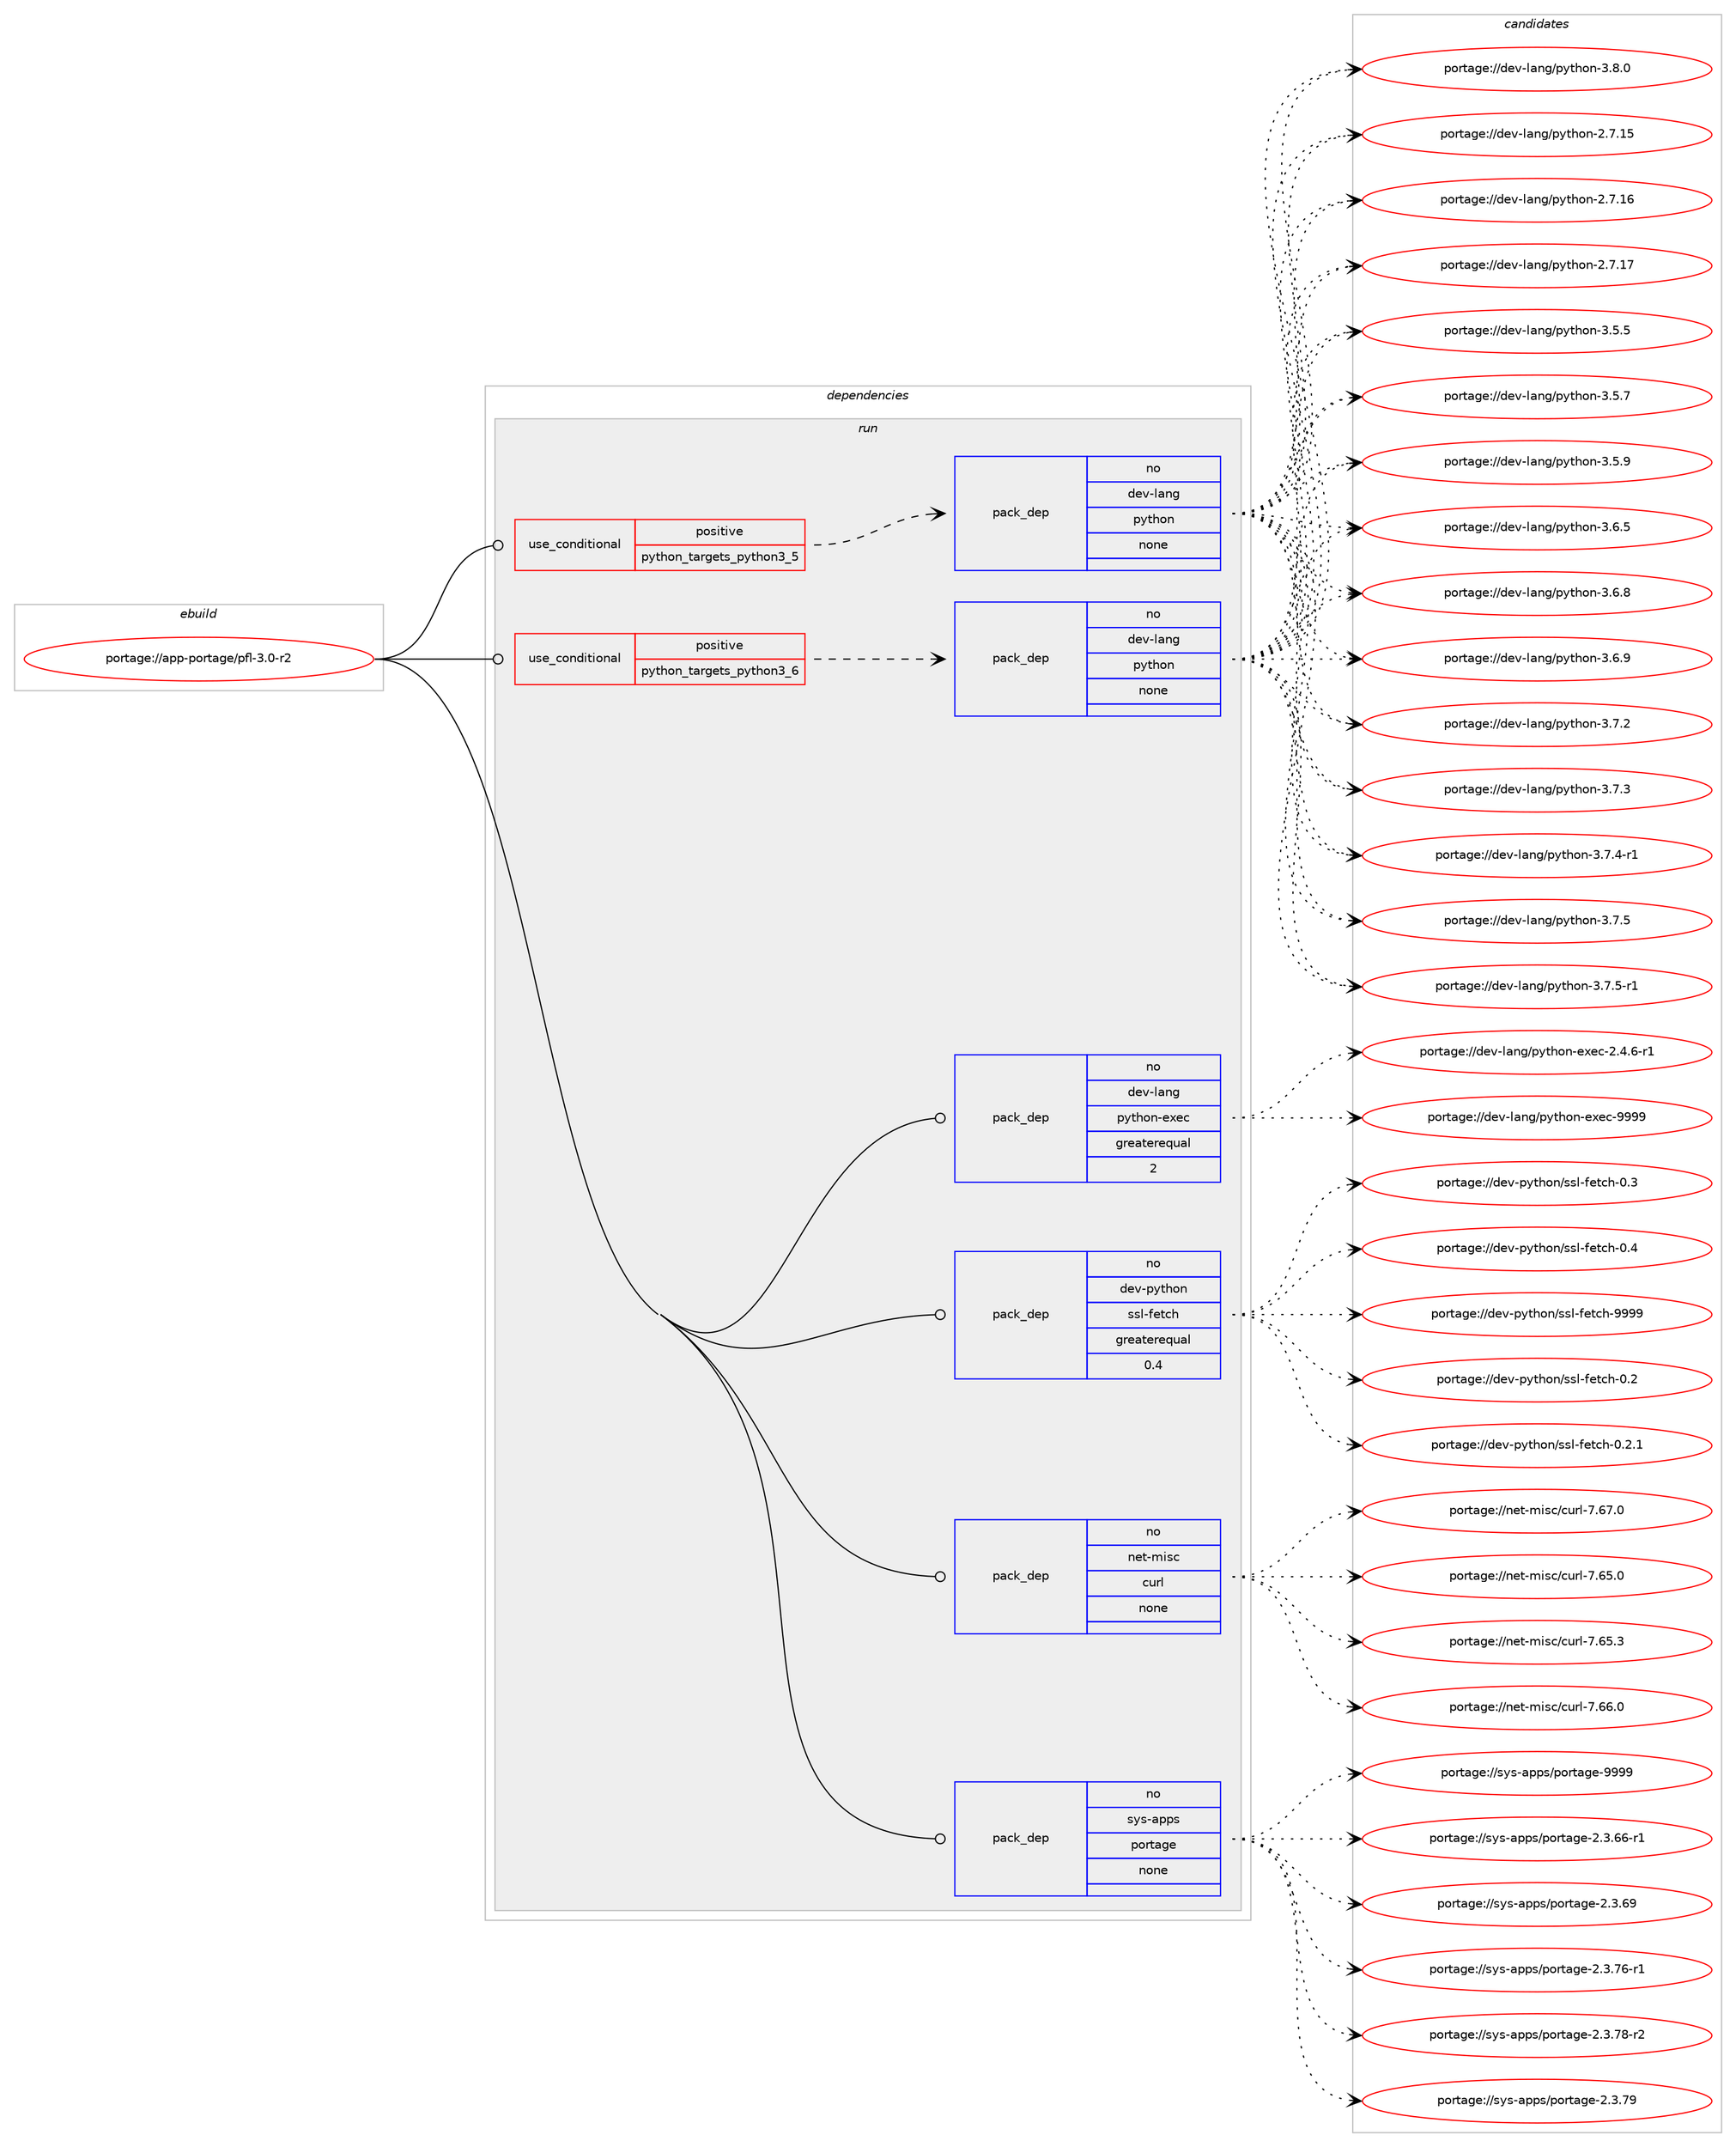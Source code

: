 digraph prolog {

# *************
# Graph options
# *************

newrank=true;
concentrate=true;
compound=true;
graph [rankdir=LR,fontname=Helvetica,fontsize=10,ranksep=1.5];#, ranksep=2.5, nodesep=0.2];
edge  [arrowhead=vee];
node  [fontname=Helvetica,fontsize=10];

# **********
# The ebuild
# **********

subgraph cluster_leftcol {
color=gray;
rank=same;
label=<<i>ebuild</i>>;
id [label="portage://app-portage/pfl-3.0-r2", color=red, width=4, href="../app-portage/pfl-3.0-r2.svg"];
}

# ****************
# The dependencies
# ****************

subgraph cluster_midcol {
color=gray;
label=<<i>dependencies</i>>;
subgraph cluster_compile {
fillcolor="#eeeeee";
style=filled;
label=<<i>compile</i>>;
}
subgraph cluster_compileandrun {
fillcolor="#eeeeee";
style=filled;
label=<<i>compile and run</i>>;
}
subgraph cluster_run {
fillcolor="#eeeeee";
style=filled;
label=<<i>run</i>>;
subgraph cond10352 {
dependency42042 [label=<<TABLE BORDER="0" CELLBORDER="1" CELLSPACING="0" CELLPADDING="4"><TR><TD ROWSPAN="3" CELLPADDING="10">use_conditional</TD></TR><TR><TD>positive</TD></TR><TR><TD>python_targets_python3_5</TD></TR></TABLE>>, shape=none, color=red];
subgraph pack30989 {
dependency42043 [label=<<TABLE BORDER="0" CELLBORDER="1" CELLSPACING="0" CELLPADDING="4" WIDTH="220"><TR><TD ROWSPAN="6" CELLPADDING="30">pack_dep</TD></TR><TR><TD WIDTH="110">no</TD></TR><TR><TD>dev-lang</TD></TR><TR><TD>python</TD></TR><TR><TD>none</TD></TR><TR><TD></TD></TR></TABLE>>, shape=none, color=blue];
}
dependency42042:e -> dependency42043:w [weight=20,style="dashed",arrowhead="vee"];
}
id:e -> dependency42042:w [weight=20,style="solid",arrowhead="odot"];
subgraph cond10353 {
dependency42044 [label=<<TABLE BORDER="0" CELLBORDER="1" CELLSPACING="0" CELLPADDING="4"><TR><TD ROWSPAN="3" CELLPADDING="10">use_conditional</TD></TR><TR><TD>positive</TD></TR><TR><TD>python_targets_python3_6</TD></TR></TABLE>>, shape=none, color=red];
subgraph pack30990 {
dependency42045 [label=<<TABLE BORDER="0" CELLBORDER="1" CELLSPACING="0" CELLPADDING="4" WIDTH="220"><TR><TD ROWSPAN="6" CELLPADDING="30">pack_dep</TD></TR><TR><TD WIDTH="110">no</TD></TR><TR><TD>dev-lang</TD></TR><TR><TD>python</TD></TR><TR><TD>none</TD></TR><TR><TD></TD></TR></TABLE>>, shape=none, color=blue];
}
dependency42044:e -> dependency42045:w [weight=20,style="dashed",arrowhead="vee"];
}
id:e -> dependency42044:w [weight=20,style="solid",arrowhead="odot"];
subgraph pack30991 {
dependency42046 [label=<<TABLE BORDER="0" CELLBORDER="1" CELLSPACING="0" CELLPADDING="4" WIDTH="220"><TR><TD ROWSPAN="6" CELLPADDING="30">pack_dep</TD></TR><TR><TD WIDTH="110">no</TD></TR><TR><TD>dev-lang</TD></TR><TR><TD>python-exec</TD></TR><TR><TD>greaterequal</TD></TR><TR><TD>2</TD></TR></TABLE>>, shape=none, color=blue];
}
id:e -> dependency42046:w [weight=20,style="solid",arrowhead="odot"];
subgraph pack30992 {
dependency42047 [label=<<TABLE BORDER="0" CELLBORDER="1" CELLSPACING="0" CELLPADDING="4" WIDTH="220"><TR><TD ROWSPAN="6" CELLPADDING="30">pack_dep</TD></TR><TR><TD WIDTH="110">no</TD></TR><TR><TD>dev-python</TD></TR><TR><TD>ssl-fetch</TD></TR><TR><TD>greaterequal</TD></TR><TR><TD>0.4</TD></TR></TABLE>>, shape=none, color=blue];
}
id:e -> dependency42047:w [weight=20,style="solid",arrowhead="odot"];
subgraph pack30993 {
dependency42048 [label=<<TABLE BORDER="0" CELLBORDER="1" CELLSPACING="0" CELLPADDING="4" WIDTH="220"><TR><TD ROWSPAN="6" CELLPADDING="30">pack_dep</TD></TR><TR><TD WIDTH="110">no</TD></TR><TR><TD>net-misc</TD></TR><TR><TD>curl</TD></TR><TR><TD>none</TD></TR><TR><TD></TD></TR></TABLE>>, shape=none, color=blue];
}
id:e -> dependency42048:w [weight=20,style="solid",arrowhead="odot"];
subgraph pack30994 {
dependency42049 [label=<<TABLE BORDER="0" CELLBORDER="1" CELLSPACING="0" CELLPADDING="4" WIDTH="220"><TR><TD ROWSPAN="6" CELLPADDING="30">pack_dep</TD></TR><TR><TD WIDTH="110">no</TD></TR><TR><TD>sys-apps</TD></TR><TR><TD>portage</TD></TR><TR><TD>none</TD></TR><TR><TD></TD></TR></TABLE>>, shape=none, color=blue];
}
id:e -> dependency42049:w [weight=20,style="solid",arrowhead="odot"];
}
}

# **************
# The candidates
# **************

subgraph cluster_choices {
rank=same;
color=gray;
label=<<i>candidates</i>>;

subgraph choice30989 {
color=black;
nodesep=1;
choiceportage10010111845108971101034711212111610411111045504655464953 [label="portage://dev-lang/python-2.7.15", color=red, width=4,href="../dev-lang/python-2.7.15.svg"];
choiceportage10010111845108971101034711212111610411111045504655464954 [label="portage://dev-lang/python-2.7.16", color=red, width=4,href="../dev-lang/python-2.7.16.svg"];
choiceportage10010111845108971101034711212111610411111045504655464955 [label="portage://dev-lang/python-2.7.17", color=red, width=4,href="../dev-lang/python-2.7.17.svg"];
choiceportage100101118451089711010347112121116104111110455146534653 [label="portage://dev-lang/python-3.5.5", color=red, width=4,href="../dev-lang/python-3.5.5.svg"];
choiceportage100101118451089711010347112121116104111110455146534655 [label="portage://dev-lang/python-3.5.7", color=red, width=4,href="../dev-lang/python-3.5.7.svg"];
choiceportage100101118451089711010347112121116104111110455146534657 [label="portage://dev-lang/python-3.5.9", color=red, width=4,href="../dev-lang/python-3.5.9.svg"];
choiceportage100101118451089711010347112121116104111110455146544653 [label="portage://dev-lang/python-3.6.5", color=red, width=4,href="../dev-lang/python-3.6.5.svg"];
choiceportage100101118451089711010347112121116104111110455146544656 [label="portage://dev-lang/python-3.6.8", color=red, width=4,href="../dev-lang/python-3.6.8.svg"];
choiceportage100101118451089711010347112121116104111110455146544657 [label="portage://dev-lang/python-3.6.9", color=red, width=4,href="../dev-lang/python-3.6.9.svg"];
choiceportage100101118451089711010347112121116104111110455146554650 [label="portage://dev-lang/python-3.7.2", color=red, width=4,href="../dev-lang/python-3.7.2.svg"];
choiceportage100101118451089711010347112121116104111110455146554651 [label="portage://dev-lang/python-3.7.3", color=red, width=4,href="../dev-lang/python-3.7.3.svg"];
choiceportage1001011184510897110103471121211161041111104551465546524511449 [label="portage://dev-lang/python-3.7.4-r1", color=red, width=4,href="../dev-lang/python-3.7.4-r1.svg"];
choiceportage100101118451089711010347112121116104111110455146554653 [label="portage://dev-lang/python-3.7.5", color=red, width=4,href="../dev-lang/python-3.7.5.svg"];
choiceportage1001011184510897110103471121211161041111104551465546534511449 [label="portage://dev-lang/python-3.7.5-r1", color=red, width=4,href="../dev-lang/python-3.7.5-r1.svg"];
choiceportage100101118451089711010347112121116104111110455146564648 [label="portage://dev-lang/python-3.8.0", color=red, width=4,href="../dev-lang/python-3.8.0.svg"];
dependency42043:e -> choiceportage10010111845108971101034711212111610411111045504655464953:w [style=dotted,weight="100"];
dependency42043:e -> choiceportage10010111845108971101034711212111610411111045504655464954:w [style=dotted,weight="100"];
dependency42043:e -> choiceportage10010111845108971101034711212111610411111045504655464955:w [style=dotted,weight="100"];
dependency42043:e -> choiceportage100101118451089711010347112121116104111110455146534653:w [style=dotted,weight="100"];
dependency42043:e -> choiceportage100101118451089711010347112121116104111110455146534655:w [style=dotted,weight="100"];
dependency42043:e -> choiceportage100101118451089711010347112121116104111110455146534657:w [style=dotted,weight="100"];
dependency42043:e -> choiceportage100101118451089711010347112121116104111110455146544653:w [style=dotted,weight="100"];
dependency42043:e -> choiceportage100101118451089711010347112121116104111110455146544656:w [style=dotted,weight="100"];
dependency42043:e -> choiceportage100101118451089711010347112121116104111110455146544657:w [style=dotted,weight="100"];
dependency42043:e -> choiceportage100101118451089711010347112121116104111110455146554650:w [style=dotted,weight="100"];
dependency42043:e -> choiceportage100101118451089711010347112121116104111110455146554651:w [style=dotted,weight="100"];
dependency42043:e -> choiceportage1001011184510897110103471121211161041111104551465546524511449:w [style=dotted,weight="100"];
dependency42043:e -> choiceportage100101118451089711010347112121116104111110455146554653:w [style=dotted,weight="100"];
dependency42043:e -> choiceportage1001011184510897110103471121211161041111104551465546534511449:w [style=dotted,weight="100"];
dependency42043:e -> choiceportage100101118451089711010347112121116104111110455146564648:w [style=dotted,weight="100"];
}
subgraph choice30990 {
color=black;
nodesep=1;
choiceportage10010111845108971101034711212111610411111045504655464953 [label="portage://dev-lang/python-2.7.15", color=red, width=4,href="../dev-lang/python-2.7.15.svg"];
choiceportage10010111845108971101034711212111610411111045504655464954 [label="portage://dev-lang/python-2.7.16", color=red, width=4,href="../dev-lang/python-2.7.16.svg"];
choiceportage10010111845108971101034711212111610411111045504655464955 [label="portage://dev-lang/python-2.7.17", color=red, width=4,href="../dev-lang/python-2.7.17.svg"];
choiceportage100101118451089711010347112121116104111110455146534653 [label="portage://dev-lang/python-3.5.5", color=red, width=4,href="../dev-lang/python-3.5.5.svg"];
choiceportage100101118451089711010347112121116104111110455146534655 [label="portage://dev-lang/python-3.5.7", color=red, width=4,href="../dev-lang/python-3.5.7.svg"];
choiceportage100101118451089711010347112121116104111110455146534657 [label="portage://dev-lang/python-3.5.9", color=red, width=4,href="../dev-lang/python-3.5.9.svg"];
choiceportage100101118451089711010347112121116104111110455146544653 [label="portage://dev-lang/python-3.6.5", color=red, width=4,href="../dev-lang/python-3.6.5.svg"];
choiceportage100101118451089711010347112121116104111110455146544656 [label="portage://dev-lang/python-3.6.8", color=red, width=4,href="../dev-lang/python-3.6.8.svg"];
choiceportage100101118451089711010347112121116104111110455146544657 [label="portage://dev-lang/python-3.6.9", color=red, width=4,href="../dev-lang/python-3.6.9.svg"];
choiceportage100101118451089711010347112121116104111110455146554650 [label="portage://dev-lang/python-3.7.2", color=red, width=4,href="../dev-lang/python-3.7.2.svg"];
choiceportage100101118451089711010347112121116104111110455146554651 [label="portage://dev-lang/python-3.7.3", color=red, width=4,href="../dev-lang/python-3.7.3.svg"];
choiceportage1001011184510897110103471121211161041111104551465546524511449 [label="portage://dev-lang/python-3.7.4-r1", color=red, width=4,href="../dev-lang/python-3.7.4-r1.svg"];
choiceportage100101118451089711010347112121116104111110455146554653 [label="portage://dev-lang/python-3.7.5", color=red, width=4,href="../dev-lang/python-3.7.5.svg"];
choiceportage1001011184510897110103471121211161041111104551465546534511449 [label="portage://dev-lang/python-3.7.5-r1", color=red, width=4,href="../dev-lang/python-3.7.5-r1.svg"];
choiceportage100101118451089711010347112121116104111110455146564648 [label="portage://dev-lang/python-3.8.0", color=red, width=4,href="../dev-lang/python-3.8.0.svg"];
dependency42045:e -> choiceportage10010111845108971101034711212111610411111045504655464953:w [style=dotted,weight="100"];
dependency42045:e -> choiceportage10010111845108971101034711212111610411111045504655464954:w [style=dotted,weight="100"];
dependency42045:e -> choiceportage10010111845108971101034711212111610411111045504655464955:w [style=dotted,weight="100"];
dependency42045:e -> choiceportage100101118451089711010347112121116104111110455146534653:w [style=dotted,weight="100"];
dependency42045:e -> choiceportage100101118451089711010347112121116104111110455146534655:w [style=dotted,weight="100"];
dependency42045:e -> choiceportage100101118451089711010347112121116104111110455146534657:w [style=dotted,weight="100"];
dependency42045:e -> choiceportage100101118451089711010347112121116104111110455146544653:w [style=dotted,weight="100"];
dependency42045:e -> choiceportage100101118451089711010347112121116104111110455146544656:w [style=dotted,weight="100"];
dependency42045:e -> choiceportage100101118451089711010347112121116104111110455146544657:w [style=dotted,weight="100"];
dependency42045:e -> choiceportage100101118451089711010347112121116104111110455146554650:w [style=dotted,weight="100"];
dependency42045:e -> choiceportage100101118451089711010347112121116104111110455146554651:w [style=dotted,weight="100"];
dependency42045:e -> choiceportage1001011184510897110103471121211161041111104551465546524511449:w [style=dotted,weight="100"];
dependency42045:e -> choiceportage100101118451089711010347112121116104111110455146554653:w [style=dotted,weight="100"];
dependency42045:e -> choiceportage1001011184510897110103471121211161041111104551465546534511449:w [style=dotted,weight="100"];
dependency42045:e -> choiceportage100101118451089711010347112121116104111110455146564648:w [style=dotted,weight="100"];
}
subgraph choice30991 {
color=black;
nodesep=1;
choiceportage10010111845108971101034711212111610411111045101120101994550465246544511449 [label="portage://dev-lang/python-exec-2.4.6-r1", color=red, width=4,href="../dev-lang/python-exec-2.4.6-r1.svg"];
choiceportage10010111845108971101034711212111610411111045101120101994557575757 [label="portage://dev-lang/python-exec-9999", color=red, width=4,href="../dev-lang/python-exec-9999.svg"];
dependency42046:e -> choiceportage10010111845108971101034711212111610411111045101120101994550465246544511449:w [style=dotted,weight="100"];
dependency42046:e -> choiceportage10010111845108971101034711212111610411111045101120101994557575757:w [style=dotted,weight="100"];
}
subgraph choice30992 {
color=black;
nodesep=1;
choiceportage1001011184511212111610411111047115115108451021011169910445484650 [label="portage://dev-python/ssl-fetch-0.2", color=red, width=4,href="../dev-python/ssl-fetch-0.2.svg"];
choiceportage10010111845112121116104111110471151151084510210111699104454846504649 [label="portage://dev-python/ssl-fetch-0.2.1", color=red, width=4,href="../dev-python/ssl-fetch-0.2.1.svg"];
choiceportage1001011184511212111610411111047115115108451021011169910445484651 [label="portage://dev-python/ssl-fetch-0.3", color=red, width=4,href="../dev-python/ssl-fetch-0.3.svg"];
choiceportage1001011184511212111610411111047115115108451021011169910445484652 [label="portage://dev-python/ssl-fetch-0.4", color=red, width=4,href="../dev-python/ssl-fetch-0.4.svg"];
choiceportage100101118451121211161041111104711511510845102101116991044557575757 [label="portage://dev-python/ssl-fetch-9999", color=red, width=4,href="../dev-python/ssl-fetch-9999.svg"];
dependency42047:e -> choiceportage1001011184511212111610411111047115115108451021011169910445484650:w [style=dotted,weight="100"];
dependency42047:e -> choiceportage10010111845112121116104111110471151151084510210111699104454846504649:w [style=dotted,weight="100"];
dependency42047:e -> choiceportage1001011184511212111610411111047115115108451021011169910445484651:w [style=dotted,weight="100"];
dependency42047:e -> choiceportage1001011184511212111610411111047115115108451021011169910445484652:w [style=dotted,weight="100"];
dependency42047:e -> choiceportage100101118451121211161041111104711511510845102101116991044557575757:w [style=dotted,weight="100"];
}
subgraph choice30993 {
color=black;
nodesep=1;
choiceportage1101011164510910511599479911711410845554654534648 [label="portage://net-misc/curl-7.65.0", color=red, width=4,href="../net-misc/curl-7.65.0.svg"];
choiceportage1101011164510910511599479911711410845554654534651 [label="portage://net-misc/curl-7.65.3", color=red, width=4,href="../net-misc/curl-7.65.3.svg"];
choiceportage1101011164510910511599479911711410845554654544648 [label="portage://net-misc/curl-7.66.0", color=red, width=4,href="../net-misc/curl-7.66.0.svg"];
choiceportage1101011164510910511599479911711410845554654554648 [label="portage://net-misc/curl-7.67.0", color=red, width=4,href="../net-misc/curl-7.67.0.svg"];
dependency42048:e -> choiceportage1101011164510910511599479911711410845554654534648:w [style=dotted,weight="100"];
dependency42048:e -> choiceportage1101011164510910511599479911711410845554654534651:w [style=dotted,weight="100"];
dependency42048:e -> choiceportage1101011164510910511599479911711410845554654544648:w [style=dotted,weight="100"];
dependency42048:e -> choiceportage1101011164510910511599479911711410845554654554648:w [style=dotted,weight="100"];
}
subgraph choice30994 {
color=black;
nodesep=1;
choiceportage11512111545971121121154711211111411697103101455046514654544511449 [label="portage://sys-apps/portage-2.3.66-r1", color=red, width=4,href="../sys-apps/portage-2.3.66-r1.svg"];
choiceportage1151211154597112112115471121111141169710310145504651465457 [label="portage://sys-apps/portage-2.3.69", color=red, width=4,href="../sys-apps/portage-2.3.69.svg"];
choiceportage11512111545971121121154711211111411697103101455046514655544511449 [label="portage://sys-apps/portage-2.3.76-r1", color=red, width=4,href="../sys-apps/portage-2.3.76-r1.svg"];
choiceportage11512111545971121121154711211111411697103101455046514655564511450 [label="portage://sys-apps/portage-2.3.78-r2", color=red, width=4,href="../sys-apps/portage-2.3.78-r2.svg"];
choiceportage1151211154597112112115471121111141169710310145504651465557 [label="portage://sys-apps/portage-2.3.79", color=red, width=4,href="../sys-apps/portage-2.3.79.svg"];
choiceportage115121115459711211211547112111114116971031014557575757 [label="portage://sys-apps/portage-9999", color=red, width=4,href="../sys-apps/portage-9999.svg"];
dependency42049:e -> choiceportage11512111545971121121154711211111411697103101455046514654544511449:w [style=dotted,weight="100"];
dependency42049:e -> choiceportage1151211154597112112115471121111141169710310145504651465457:w [style=dotted,weight="100"];
dependency42049:e -> choiceportage11512111545971121121154711211111411697103101455046514655544511449:w [style=dotted,weight="100"];
dependency42049:e -> choiceportage11512111545971121121154711211111411697103101455046514655564511450:w [style=dotted,weight="100"];
dependency42049:e -> choiceportage1151211154597112112115471121111141169710310145504651465557:w [style=dotted,weight="100"];
dependency42049:e -> choiceportage115121115459711211211547112111114116971031014557575757:w [style=dotted,weight="100"];
}
}

}
